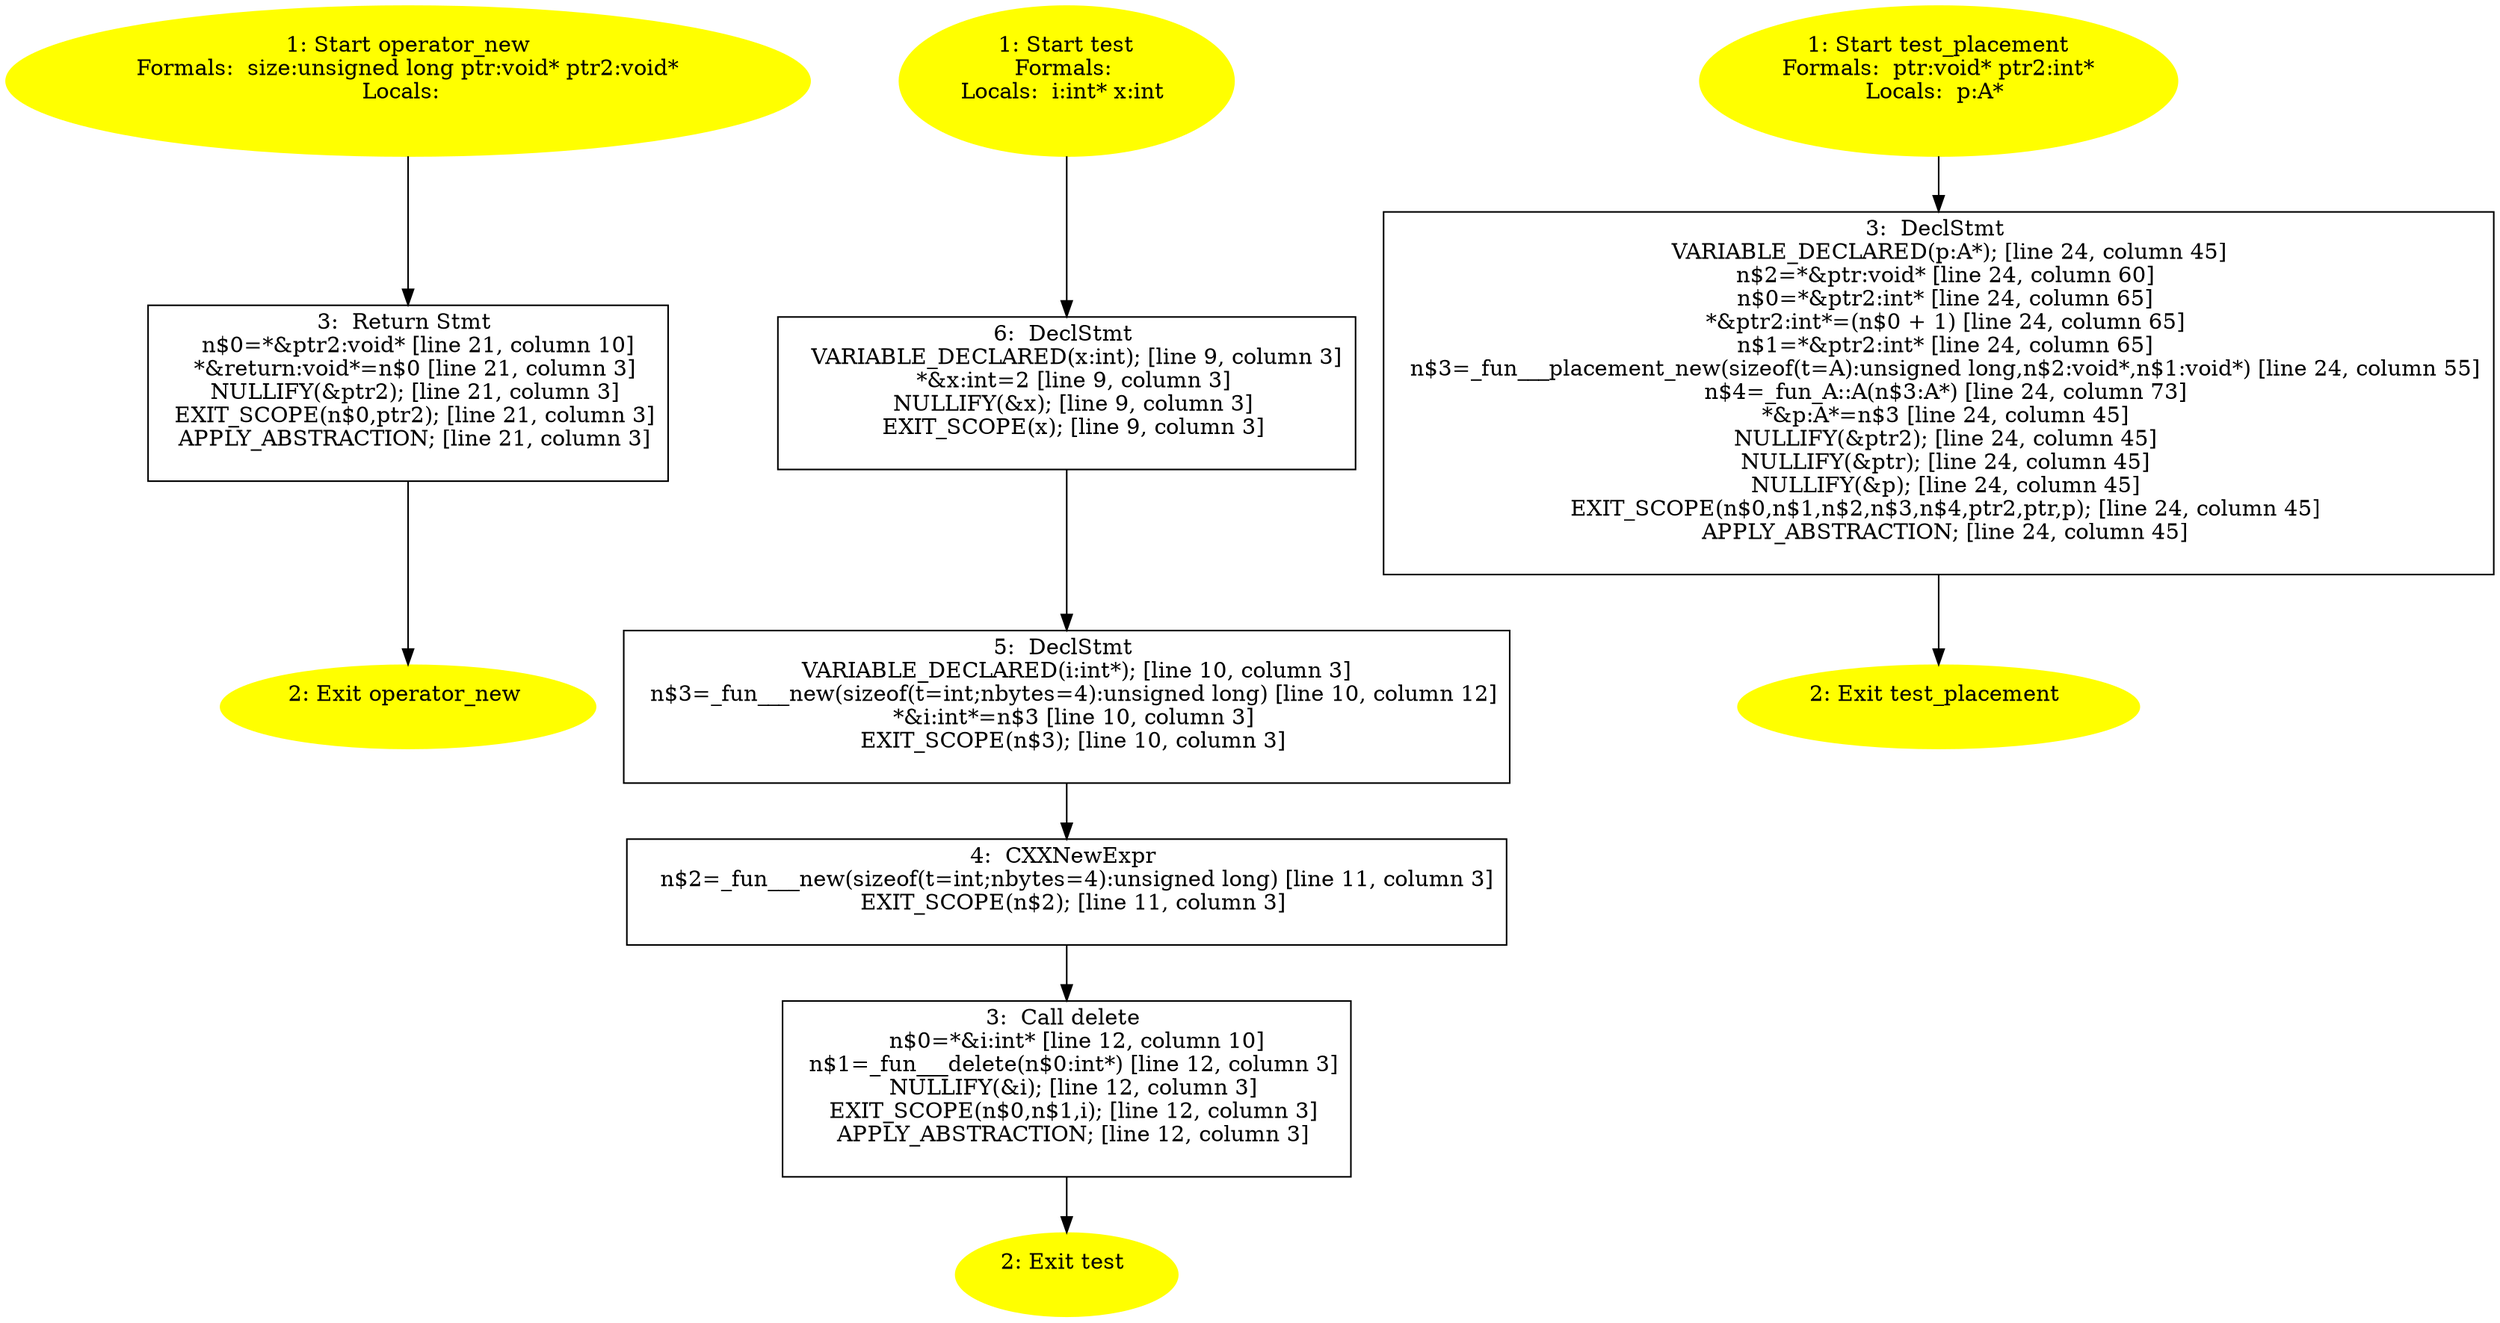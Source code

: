 /* @generated */
digraph cfg {
"operator_new#13351464032276683690.f7532bbe196cdd8520d944e0c3e1f7b4_1" [label="1: Start operator_new\nFormals:  size:unsigned long ptr:void* ptr2:void*\nLocals:  \n  " color=yellow style=filled]
	

	 "operator_new#13351464032276683690.f7532bbe196cdd8520d944e0c3e1f7b4_1" -> "operator_new#13351464032276683690.f7532bbe196cdd8520d944e0c3e1f7b4_3" ;
"operator_new#13351464032276683690.f7532bbe196cdd8520d944e0c3e1f7b4_2" [label="2: Exit operator_new \n  " color=yellow style=filled]
	

"operator_new#13351464032276683690.f7532bbe196cdd8520d944e0c3e1f7b4_3" [label="3:  Return Stmt \n   n$0=*&ptr2:void* [line 21, column 10]\n  *&return:void*=n$0 [line 21, column 3]\n  NULLIFY(&ptr2); [line 21, column 3]\n  EXIT_SCOPE(n$0,ptr2); [line 21, column 3]\n  APPLY_ABSTRACTION; [line 21, column 3]\n " shape="box"]
	

	 "operator_new#13351464032276683690.f7532bbe196cdd8520d944e0c3e1f7b4_3" -> "operator_new#13351464032276683690.f7532bbe196cdd8520d944e0c3e1f7b4_2" ;
"test#18241244337164948030.afc14f193ad97442f67ac7183be789bc_1" [label="1: Start test\nFormals: \nLocals:  i:int* x:int \n  " color=yellow style=filled]
	

	 "test#18241244337164948030.afc14f193ad97442f67ac7183be789bc_1" -> "test#18241244337164948030.afc14f193ad97442f67ac7183be789bc_6" ;
"test#18241244337164948030.afc14f193ad97442f67ac7183be789bc_2" [label="2: Exit test \n  " color=yellow style=filled]
	

"test#18241244337164948030.afc14f193ad97442f67ac7183be789bc_3" [label="3:  Call delete \n   n$0=*&i:int* [line 12, column 10]\n  n$1=_fun___delete(n$0:int*) [line 12, column 3]\n  NULLIFY(&i); [line 12, column 3]\n  EXIT_SCOPE(n$0,n$1,i); [line 12, column 3]\n  APPLY_ABSTRACTION; [line 12, column 3]\n " shape="box"]
	

	 "test#18241244337164948030.afc14f193ad97442f67ac7183be789bc_3" -> "test#18241244337164948030.afc14f193ad97442f67ac7183be789bc_2" ;
"test#18241244337164948030.afc14f193ad97442f67ac7183be789bc_4" [label="4:  CXXNewExpr \n   n$2=_fun___new(sizeof(t=int;nbytes=4):unsigned long) [line 11, column 3]\n  EXIT_SCOPE(n$2); [line 11, column 3]\n " shape="box"]
	

	 "test#18241244337164948030.afc14f193ad97442f67ac7183be789bc_4" -> "test#18241244337164948030.afc14f193ad97442f67ac7183be789bc_3" ;
"test#18241244337164948030.afc14f193ad97442f67ac7183be789bc_5" [label="5:  DeclStmt \n   VARIABLE_DECLARED(i:int*); [line 10, column 3]\n  n$3=_fun___new(sizeof(t=int;nbytes=4):unsigned long) [line 10, column 12]\n  *&i:int*=n$3 [line 10, column 3]\n  EXIT_SCOPE(n$3); [line 10, column 3]\n " shape="box"]
	

	 "test#18241244337164948030.afc14f193ad97442f67ac7183be789bc_5" -> "test#18241244337164948030.afc14f193ad97442f67ac7183be789bc_4" ;
"test#18241244337164948030.afc14f193ad97442f67ac7183be789bc_6" [label="6:  DeclStmt \n   VARIABLE_DECLARED(x:int); [line 9, column 3]\n  *&x:int=2 [line 9, column 3]\n  NULLIFY(&x); [line 9, column 3]\n  EXIT_SCOPE(x); [line 9, column 3]\n " shape="box"]
	

	 "test#18241244337164948030.afc14f193ad97442f67ac7183be789bc_6" -> "test#18241244337164948030.afc14f193ad97442f67ac7183be789bc_5" ;
"test_placement#7589029240520377616.7f92d4e10c030674dddd1682731c0ba3_1" [label="1: Start test_placement\nFormals:  ptr:void* ptr2:int*\nLocals:  p:A* \n  " color=yellow style=filled]
	

	 "test_placement#7589029240520377616.7f92d4e10c030674dddd1682731c0ba3_1" -> "test_placement#7589029240520377616.7f92d4e10c030674dddd1682731c0ba3_3" ;
"test_placement#7589029240520377616.7f92d4e10c030674dddd1682731c0ba3_2" [label="2: Exit test_placement \n  " color=yellow style=filled]
	

"test_placement#7589029240520377616.7f92d4e10c030674dddd1682731c0ba3_3" [label="3:  DeclStmt \n   VARIABLE_DECLARED(p:A*); [line 24, column 45]\n  n$2=*&ptr:void* [line 24, column 60]\n  n$0=*&ptr2:int* [line 24, column 65]\n  *&ptr2:int*=(n$0 + 1) [line 24, column 65]\n  n$1=*&ptr2:int* [line 24, column 65]\n  n$3=_fun___placement_new(sizeof(t=A):unsigned long,n$2:void*,n$1:void*) [line 24, column 55]\n  n$4=_fun_A::A(n$3:A*) [line 24, column 73]\n  *&p:A*=n$3 [line 24, column 45]\n  NULLIFY(&ptr2); [line 24, column 45]\n  NULLIFY(&ptr); [line 24, column 45]\n  NULLIFY(&p); [line 24, column 45]\n  EXIT_SCOPE(n$0,n$1,n$2,n$3,n$4,ptr2,ptr,p); [line 24, column 45]\n  APPLY_ABSTRACTION; [line 24, column 45]\n " shape="box"]
	

	 "test_placement#7589029240520377616.7f92d4e10c030674dddd1682731c0ba3_3" -> "test_placement#7589029240520377616.7f92d4e10c030674dddd1682731c0ba3_2" ;
}
